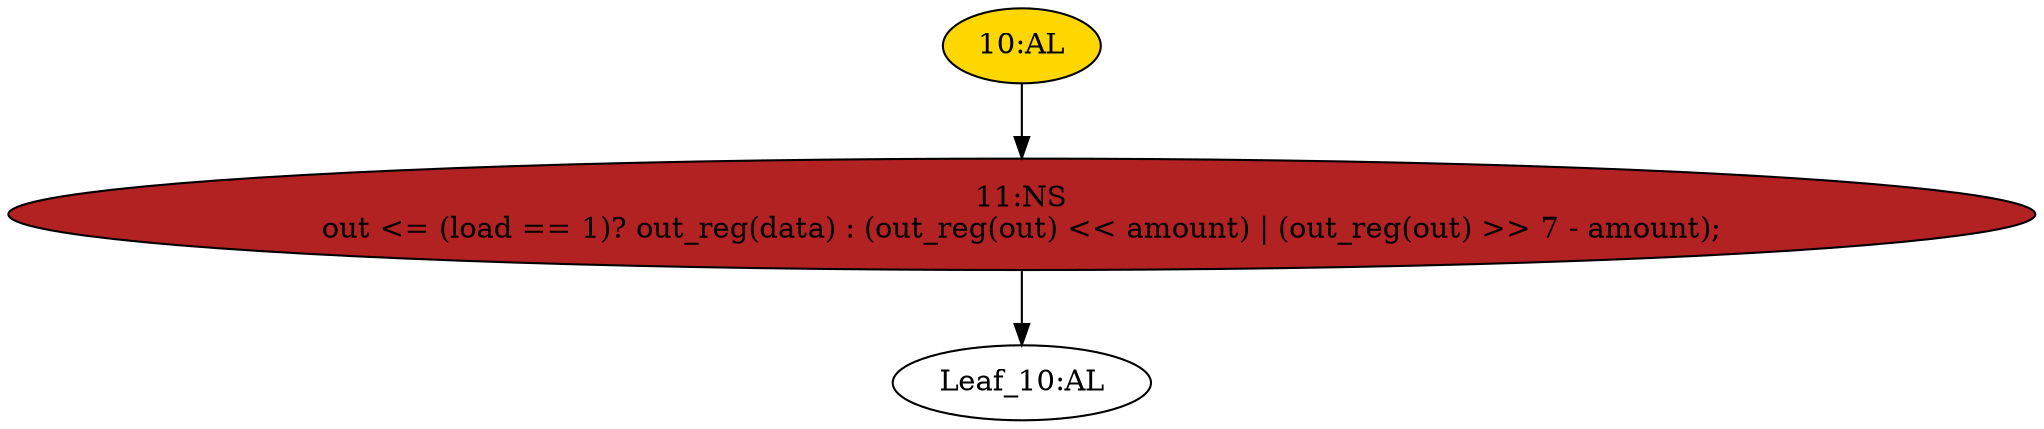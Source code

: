 strict digraph "" {
	node [label="\N"];
	"11:NS"	[ast="<pyverilog.vparser.ast.NonblockingSubstitution object at 0x7f2b60548050>",
		fillcolor=firebrick,
		label="11:NS
out <= (load == 1)? out_reg(data) : (out_reg(out) << amount) | (out_reg(out) >> 7 - amount);",
		statements="[<pyverilog.vparser.ast.NonblockingSubstitution object at 0x7f2b60548050>]",
		style=filled,
		typ=NonblockingSubstitution];
	"Leaf_10:AL"	[def_var="['out']",
		label="Leaf_10:AL"];
	"11:NS" -> "Leaf_10:AL"	[cond="[]",
		lineno=None];
	"10:AL"	[ast="<pyverilog.vparser.ast.Always object at 0x7f2b60548810>",
		clk_sens=True,
		fillcolor=gold,
		label="10:AL",
		sens="['clk', 'reset']",
		statements="[]",
		style=filled,
		typ=Always,
		use_var="['load', 'data', 'amount', 'out_reg', 'out']"];
	"10:AL" -> "11:NS"	[cond="[]",
		lineno=None];
}
